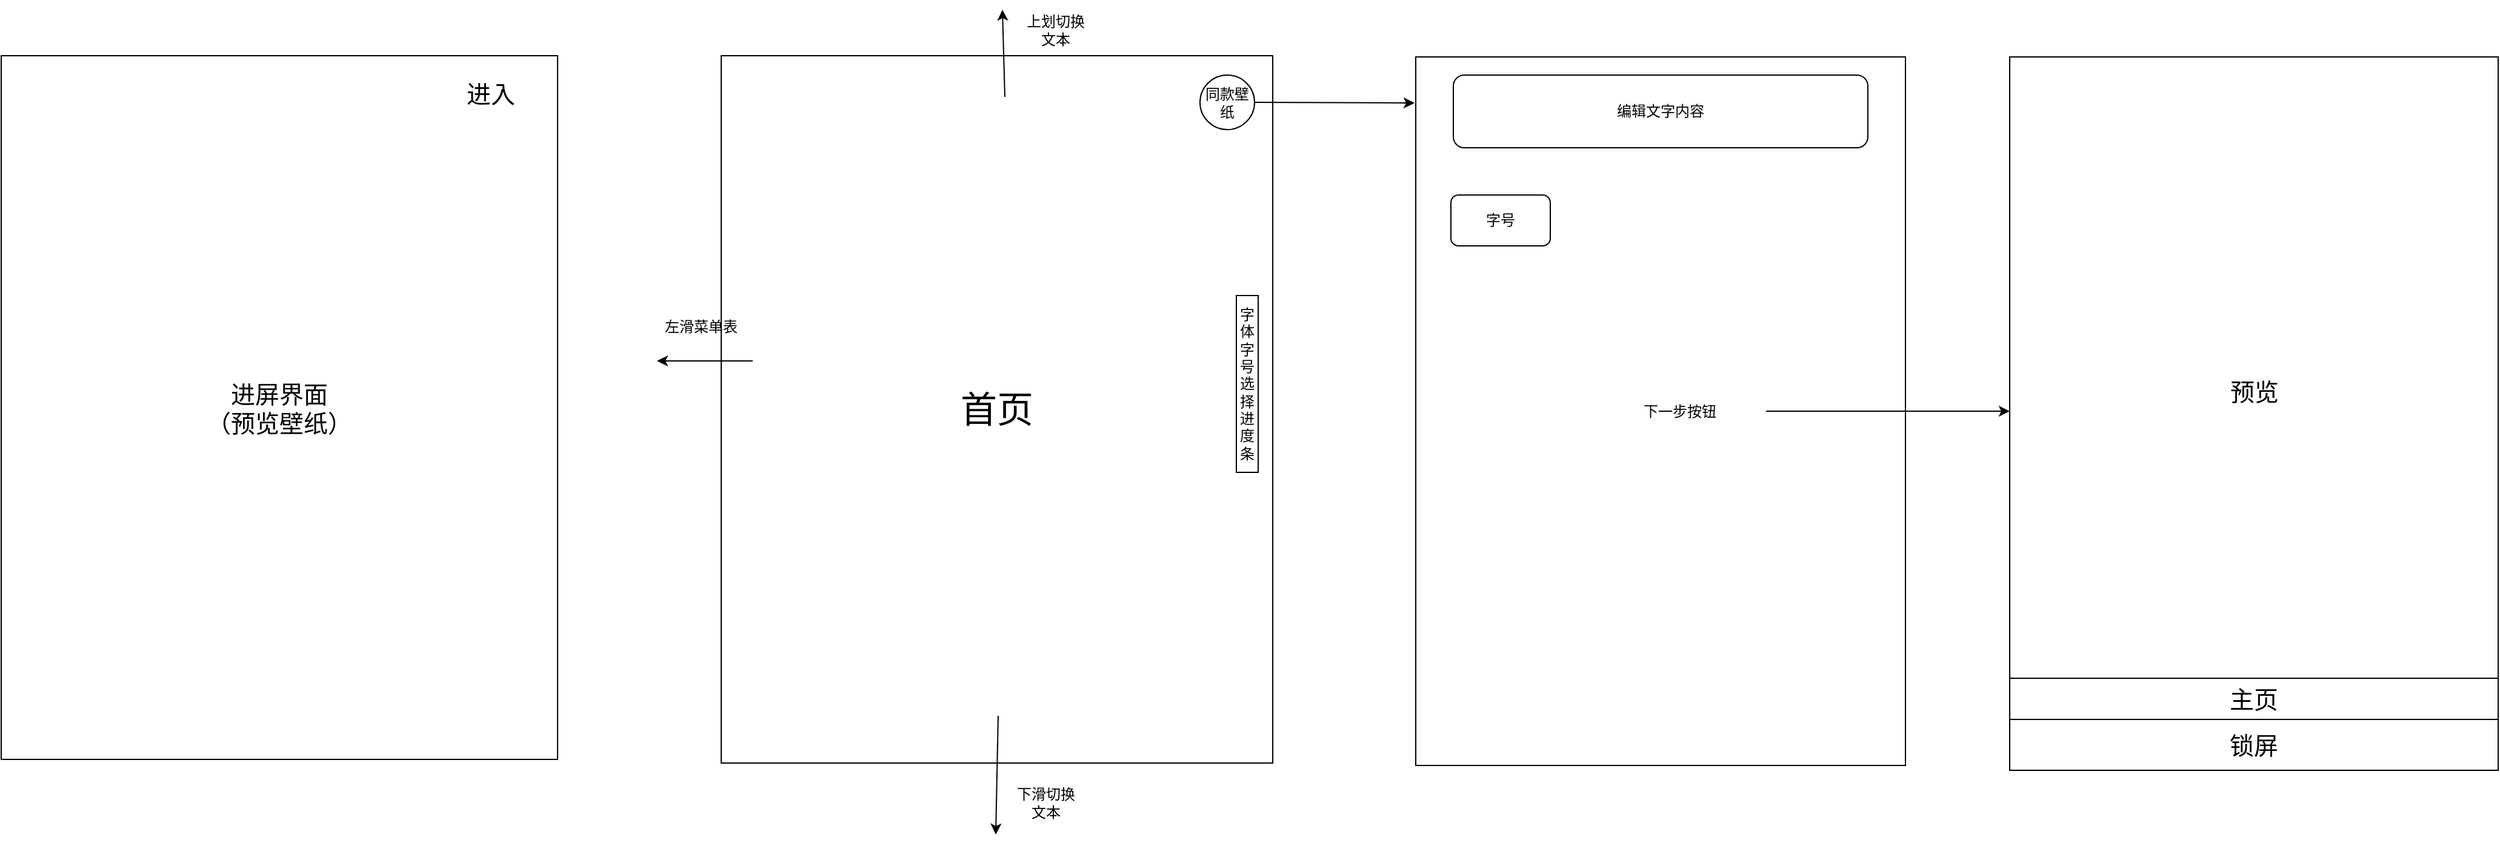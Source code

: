 <mxfile version="20.5.3" type="github">
  <diagram id="NibDUvDqD3EurydthZ9z" name="第 1 页">
    <mxGraphModel dx="2605" dy="951" grid="0" gridSize="10" guides="1" tooltips="1" connect="1" arrows="1" fold="1" page="1" pageScale="1" pageWidth="827" pageHeight="1169" math="0" shadow="0">
      <root>
        <mxCell id="0" />
        <mxCell id="1" parent="0" />
        <mxCell id="5lDLEtNl-U_LF5MJW9UV-1" value="&lt;font style=&quot;font-size: 30px;&quot;&gt;首页&lt;/font&gt;" style="rounded=0;whiteSpace=wrap;html=1;" vertex="1" parent="1">
          <mxGeometry x="146" y="98" width="455" height="584" as="geometry" />
        </mxCell>
        <mxCell id="5lDLEtNl-U_LF5MJW9UV-2" value="同款壁纸" style="ellipse;whiteSpace=wrap;html=1;aspect=fixed;" vertex="1" parent="1">
          <mxGeometry x="541" y="114" width="45" height="45" as="geometry" />
        </mxCell>
        <mxCell id="5lDLEtNl-U_LF5MJW9UV-3" value="" style="endArrow=classic;html=1;rounded=0;" edge="1" parent="1">
          <mxGeometry width="50" height="50" relative="1" as="geometry">
            <mxPoint x="380" y="132" as="sourcePoint" />
            <mxPoint x="378" y="60" as="targetPoint" />
          </mxGeometry>
        </mxCell>
        <mxCell id="5lDLEtNl-U_LF5MJW9UV-4" value="" style="endArrow=classic;html=1;rounded=0;" edge="1" parent="1">
          <mxGeometry width="50" height="50" relative="1" as="geometry">
            <mxPoint x="374.5" y="643" as="sourcePoint" />
            <mxPoint x="372.5" y="741" as="targetPoint" />
          </mxGeometry>
        </mxCell>
        <mxCell id="5lDLEtNl-U_LF5MJW9UV-5" value="上划切换文本" style="text;html=1;strokeColor=none;fillColor=none;align=center;verticalAlign=middle;whiteSpace=wrap;rounded=0;" vertex="1" parent="1">
          <mxGeometry x="392" y="62" width="60" height="30" as="geometry" />
        </mxCell>
        <mxCell id="5lDLEtNl-U_LF5MJW9UV-6" value="下滑切换文本" style="text;html=1;strokeColor=none;fillColor=none;align=center;verticalAlign=middle;whiteSpace=wrap;rounded=0;" vertex="1" parent="1">
          <mxGeometry x="384" y="700" width="60" height="30" as="geometry" />
        </mxCell>
        <mxCell id="5lDLEtNl-U_LF5MJW9UV-8" value="" style="endArrow=classic;html=1;rounded=0;fontSize=30;" edge="1" parent="1">
          <mxGeometry width="50" height="50" relative="1" as="geometry">
            <mxPoint x="172" y="350" as="sourcePoint" />
            <mxPoint x="93" y="350" as="targetPoint" />
          </mxGeometry>
        </mxCell>
        <mxCell id="5lDLEtNl-U_LF5MJW9UV-10" value="左滑菜单表" style="text;html=1;strokeColor=none;fillColor=none;align=center;verticalAlign=middle;whiteSpace=wrap;rounded=0;fontSize=12;" vertex="1" parent="1">
          <mxGeometry x="86" y="307" width="87" height="30" as="geometry" />
        </mxCell>
        <mxCell id="5lDLEtNl-U_LF5MJW9UV-12" value="字体字号选择进度条" style="rounded=0;whiteSpace=wrap;html=1;fontSize=12;" vertex="1" parent="1">
          <mxGeometry x="571" y="296" width="18" height="146" as="geometry" />
        </mxCell>
        <mxCell id="5lDLEtNl-U_LF5MJW9UV-14" value="" style="rounded=0;whiteSpace=wrap;html=1;fontSize=12;" vertex="1" parent="1">
          <mxGeometry x="719" y="99" width="404" height="585" as="geometry" />
        </mxCell>
        <mxCell id="5lDLEtNl-U_LF5MJW9UV-15" value="" style="endArrow=classic;html=1;rounded=0;fontSize=12;exitX=1;exitY=0.5;exitDx=0;exitDy=0;" edge="1" parent="1" source="5lDLEtNl-U_LF5MJW9UV-2">
          <mxGeometry width="50" height="50" relative="1" as="geometry">
            <mxPoint x="582" y="169" as="sourcePoint" />
            <mxPoint x="718" y="137" as="targetPoint" />
          </mxGeometry>
        </mxCell>
        <mxCell id="5lDLEtNl-U_LF5MJW9UV-16" value="下一步按钮" style="text;html=1;strokeColor=none;fillColor=none;align=center;verticalAlign=middle;whiteSpace=wrap;rounded=0;fontSize=12;" vertex="1" parent="1">
          <mxGeometry x="866" y="376.5" width="142" height="30" as="geometry" />
        </mxCell>
        <mxCell id="5lDLEtNl-U_LF5MJW9UV-17" value="编辑文字内容" style="rounded=1;whiteSpace=wrap;html=1;fontSize=12;" vertex="1" parent="1">
          <mxGeometry x="750" y="114" width="342" height="60" as="geometry" />
        </mxCell>
        <mxCell id="5lDLEtNl-U_LF5MJW9UV-18" value="字号" style="rounded=1;whiteSpace=wrap;html=1;fontSize=12;" vertex="1" parent="1">
          <mxGeometry x="748" y="213" width="82" height="42" as="geometry" />
        </mxCell>
        <mxCell id="5lDLEtNl-U_LF5MJW9UV-20" value="" style="rounded=0;whiteSpace=wrap;html=1;fontSize=12;" vertex="1" parent="1">
          <mxGeometry x="1209" y="99" width="403" height="585" as="geometry" />
        </mxCell>
        <mxCell id="5lDLEtNl-U_LF5MJW9UV-23" value="&lt;font style=&quot;font-size: 20px;&quot;&gt;预览&lt;/font&gt;" style="text;html=1;strokeColor=none;fillColor=none;align=center;verticalAlign=middle;whiteSpace=wrap;rounded=0;fontSize=12;" vertex="1" parent="1">
          <mxGeometry x="1341.5" y="345" width="138" height="60" as="geometry" />
        </mxCell>
        <mxCell id="5lDLEtNl-U_LF5MJW9UV-25" value="锁屏" style="rounded=0;whiteSpace=wrap;html=1;fontSize=20;" vertex="1" parent="1">
          <mxGeometry x="1209" y="646" width="403" height="42" as="geometry" />
        </mxCell>
        <mxCell id="5lDLEtNl-U_LF5MJW9UV-27" value="主页" style="rounded=0;whiteSpace=wrap;html=1;fontSize=20;" vertex="1" parent="1">
          <mxGeometry x="1209" y="612" width="403" height="34" as="geometry" />
        </mxCell>
        <mxCell id="5lDLEtNl-U_LF5MJW9UV-28" value="" style="endArrow=classic;html=1;rounded=0;fontSize=20;exitX=1;exitY=0.5;exitDx=0;exitDy=0;entryX=0;entryY=0.5;entryDx=0;entryDy=0;" edge="1" parent="1" source="5lDLEtNl-U_LF5MJW9UV-16" target="5lDLEtNl-U_LF5MJW9UV-20">
          <mxGeometry width="50" height="50" relative="1" as="geometry">
            <mxPoint x="1133" y="862" as="sourcePoint" />
            <mxPoint x="1183" y="812" as="targetPoint" />
          </mxGeometry>
        </mxCell>
        <mxCell id="5lDLEtNl-U_LF5MJW9UV-29" value="进屏界面&lt;br&gt;（预览壁纸）" style="rounded=0;whiteSpace=wrap;html=1;fontSize=20;" vertex="1" parent="1">
          <mxGeometry x="-448" y="98" width="459" height="581" as="geometry" />
        </mxCell>
        <mxCell id="5lDLEtNl-U_LF5MJW9UV-33" value="进入" style="text;html=1;strokeColor=none;fillColor=none;align=center;verticalAlign=middle;whiteSpace=wrap;rounded=0;fontSize=20;" vertex="1" parent="1">
          <mxGeometry x="-74" y="114" width="60" height="30" as="geometry" />
        </mxCell>
      </root>
    </mxGraphModel>
  </diagram>
</mxfile>
